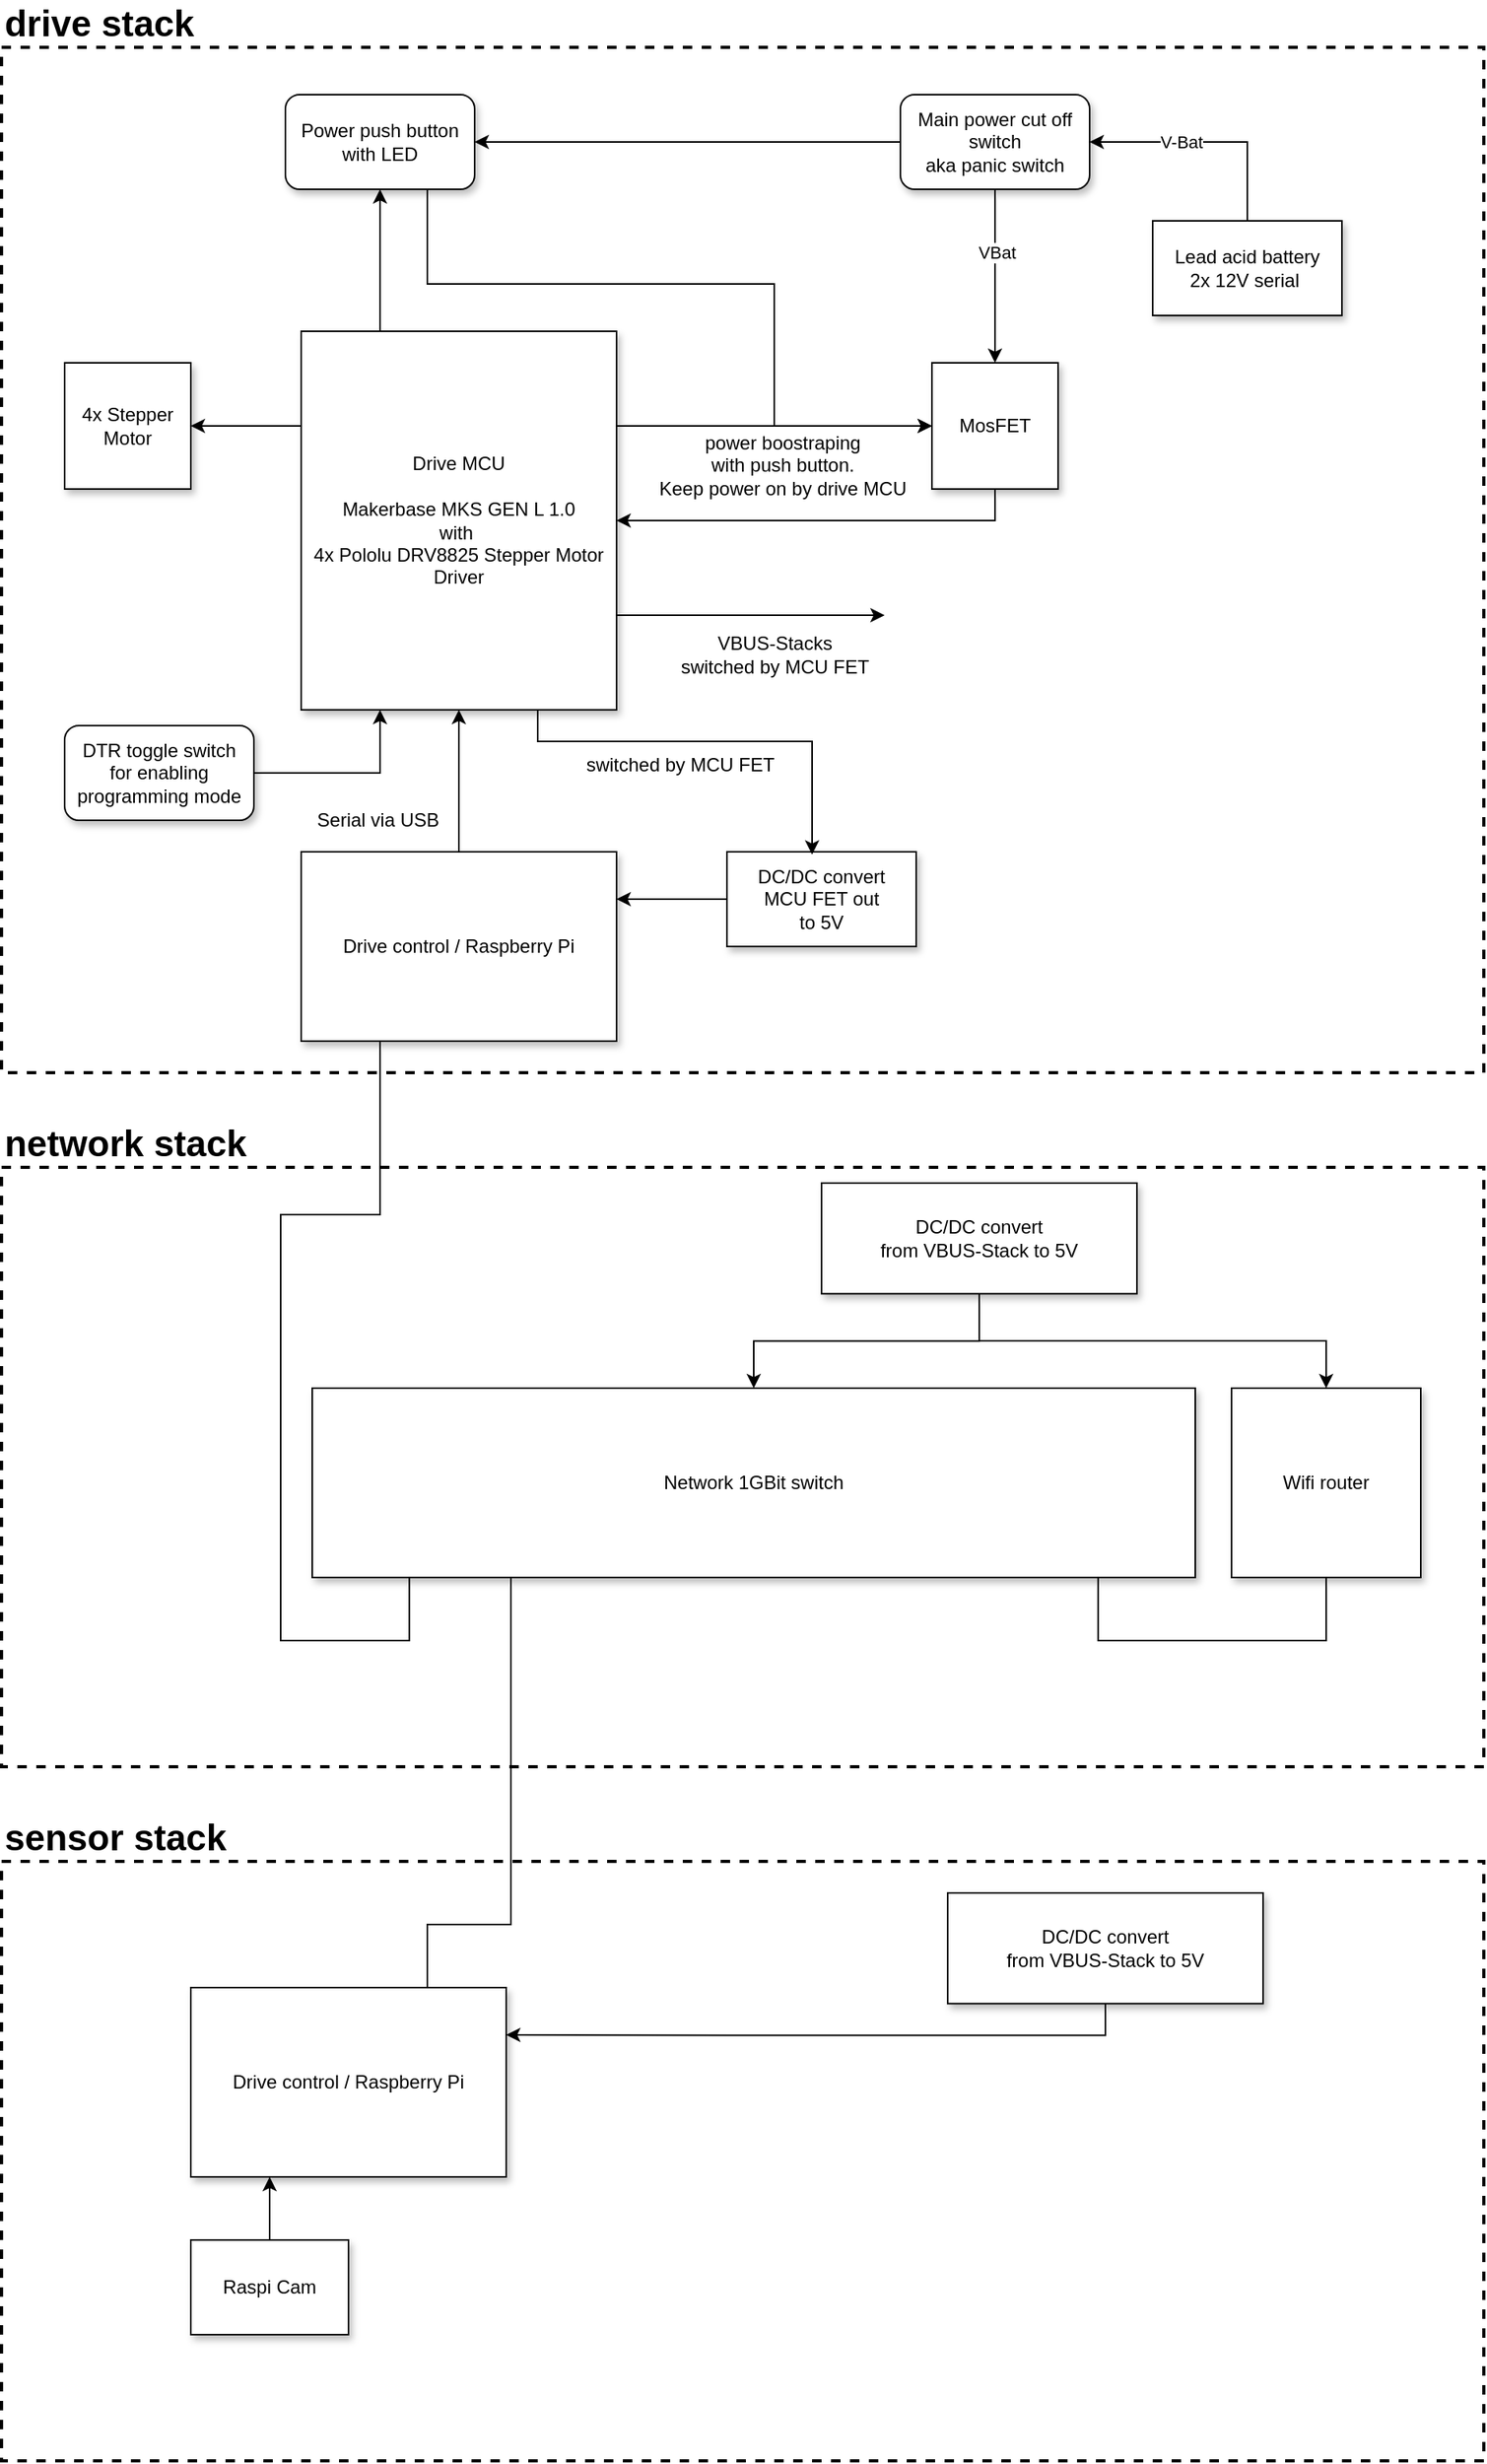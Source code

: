 <mxfile version="17.4.0" type="github">
  <diagram name="Page-1" id="90a13364-a465-7bf4-72fc-28e22215d7a0">
    <mxGraphModel dx="1990" dy="1153" grid="1" gridSize="10" guides="1" tooltips="1" connect="1" arrows="1" fold="1" page="1" pageScale="1.5" pageWidth="1169" pageHeight="826" background="none" math="0" shadow="0">
      <root>
        <mxCell id="0" style=";html=1;" />
        <mxCell id="1" style=";html=1;" parent="0" />
        <mxCell id="trmzSCSJxpemy-L-cy7g-25" value="" style="rounded=0;whiteSpace=wrap;html=1;shadow=0;fillColor=none;dashed=1;strokeWidth=2;connectable=0;allowArrows=0;container=1;dropTarget=1;recursiveResize=0;" parent="1" vertex="1">
          <mxGeometry x="400" y="960" width="940" height="380" as="geometry">
            <mxRectangle x="400" y="960" width="50" height="40" as="alternateBounds" />
          </mxGeometry>
        </mxCell>
        <mxCell id="qs7MlPvDUZvmC6Ha0CBg-1" style="edgeStyle=orthogonalEdgeStyle;rounded=0;orthogonalLoop=1;jettySize=auto;html=1;exitX=0.89;exitY=1;exitDx=0;exitDy=0;exitPerimeter=0;entryX=0.5;entryY=1;entryDx=0;entryDy=0;endArrow=none;endFill=0;" edge="1" parent="trmzSCSJxpemy-L-cy7g-25" source="trmzSCSJxpemy-L-cy7g-78" target="trmzSCSJxpemy-L-cy7g-95">
          <mxGeometry relative="1" as="geometry">
            <Array as="points">
              <mxPoint x="695" y="300" />
              <mxPoint x="840" y="300" />
            </Array>
          </mxGeometry>
        </mxCell>
        <mxCell id="trmzSCSJxpemy-L-cy7g-78" value="Network 1GBit switch" style="rounded=0;whiteSpace=wrap;html=1;shadow=1;points=[[0.11,1,0,0,0],[0.22,1,0,0,0],[0.25,0,0,0,0],[0.33,1,0,0,0],[0.44,1,0,0,0],[0.5,0,0,0,0],[0.56,1,0,0,0],[0.67,1,0,0,0],[0.75,0,0,0,0],[0.78,1,0,0,0],[0.89,1,0,0,0]];" parent="trmzSCSJxpemy-L-cy7g-25" vertex="1">
          <mxGeometry x="197" y="140" width="560" height="120" as="geometry" />
        </mxCell>
        <mxCell id="trmzSCSJxpemy-L-cy7g-83" style="edgeStyle=orthogonalEdgeStyle;rounded=0;orthogonalLoop=1;jettySize=auto;html=1;exitX=0.5;exitY=1;exitDx=0;exitDy=0;entryX=0.5;entryY=0;entryDx=0;entryDy=0;entryPerimeter=0;fontSize=12;" parent="trmzSCSJxpemy-L-cy7g-25" source="trmzSCSJxpemy-L-cy7g-80" target="trmzSCSJxpemy-L-cy7g-78" edge="1">
          <mxGeometry relative="1" as="geometry" />
        </mxCell>
        <mxCell id="trmzSCSJxpemy-L-cy7g-96" style="edgeStyle=orthogonalEdgeStyle;rounded=0;orthogonalLoop=1;jettySize=auto;html=1;exitX=0.5;exitY=1;exitDx=0;exitDy=0;fontSize=12;" parent="trmzSCSJxpemy-L-cy7g-25" source="trmzSCSJxpemy-L-cy7g-80" target="trmzSCSJxpemy-L-cy7g-95" edge="1">
          <mxGeometry relative="1" as="geometry">
            <Array as="points">
              <mxPoint x="620" y="110" />
              <mxPoint x="840" y="110" />
            </Array>
          </mxGeometry>
        </mxCell>
        <mxCell id="trmzSCSJxpemy-L-cy7g-80" value="DC/DC convert &lt;br&gt;from VBUS-Stack to 5V" style="rounded=0;whiteSpace=wrap;html=1;shadow=1;" parent="trmzSCSJxpemy-L-cy7g-25" vertex="1">
          <mxGeometry x="520" y="9.995" width="200" height="70.154" as="geometry" />
        </mxCell>
        <mxCell id="trmzSCSJxpemy-L-cy7g-95" value="Wifi router" style="rounded=0;whiteSpace=wrap;html=1;shadow=1;glass=0;fontSize=12;strokeColor=default;strokeWidth=1;fillColor=default;" parent="trmzSCSJxpemy-L-cy7g-25" vertex="1">
          <mxGeometry x="780" y="140" width="120" height="120" as="geometry" />
        </mxCell>
        <mxCell id="trmzSCSJxpemy-L-cy7g-24" value="drive stack" style="text;html=1;align=left;verticalAlign=middle;resizable=0;points=[];autosize=1;strokeColor=none;fillColor=none;fontStyle=1;fontSize=23;" parent="1" vertex="1">
          <mxGeometry x="400" y="220" width="140" height="30" as="geometry" />
        </mxCell>
        <mxCell id="trmzSCSJxpemy-L-cy7g-26" value="network stack" style="text;html=1;align=left;verticalAlign=middle;resizable=0;points=[];autosize=1;strokeColor=none;fillColor=none;fontStyle=1;fontSize=23;" parent="1" vertex="1">
          <mxGeometry x="400" y="930" width="170" height="30" as="geometry" />
        </mxCell>
        <mxCell id="trmzSCSJxpemy-L-cy7g-53" value="" style="group;container=1;" parent="1" vertex="1" connectable="0">
          <mxGeometry x="400" y="250" width="940" height="650" as="geometry" />
        </mxCell>
        <mxCell id="trmzSCSJxpemy-L-cy7g-23" value="" style="rounded=0;whiteSpace=wrap;html=1;shadow=0;fillColor=none;dashed=1;strokeWidth=2;connectable=0;allowArrows=0;container=1;recursiveResize=0;" parent="trmzSCSJxpemy-L-cy7g-53" vertex="1">
          <mxGeometry width="940" height="650" as="geometry">
            <mxRectangle width="50" height="40" as="alternateBounds" />
          </mxGeometry>
        </mxCell>
        <mxCell id="trmzSCSJxpemy-L-cy7g-54" value="Power push button with LED" style="rounded=1;whiteSpace=wrap;html=1;shadow=1;" parent="trmzSCSJxpemy-L-cy7g-23" vertex="1">
          <mxGeometry x="180" y="30" width="120" height="60" as="geometry" />
        </mxCell>
        <mxCell id="trmzSCSJxpemy-L-cy7g-55" style="edgeStyle=orthogonalEdgeStyle;rounded=0;orthogonalLoop=1;jettySize=auto;html=1;exitX=0.25;exitY=0;exitDx=0;exitDy=0;entryX=0.5;entryY=1;entryDx=0;entryDy=0;" parent="trmzSCSJxpemy-L-cy7g-23" source="trmzSCSJxpemy-L-cy7g-56" target="trmzSCSJxpemy-L-cy7g-54" edge="1">
          <mxGeometry relative="1" as="geometry" />
        </mxCell>
        <mxCell id="trmzSCSJxpemy-L-cy7g-56" value="Drive MCU&lt;br&gt;&lt;br&gt;Makerbase MKS GEN L 1.0&lt;br&gt;with&amp;nbsp;&lt;br&gt;4x Pololu DRV8825 Stepper Motor Driver" style="rounded=0;whiteSpace=wrap;html=1;shadow=1;" parent="trmzSCSJxpemy-L-cy7g-23" vertex="1">
          <mxGeometry x="190" y="180" width="200" height="240" as="geometry" />
        </mxCell>
        <mxCell id="trmzSCSJxpemy-L-cy7g-57" value="4x Stepper Motor" style="whiteSpace=wrap;html=1;aspect=fixed;shadow=1;" parent="trmzSCSJxpemy-L-cy7g-23" vertex="1">
          <mxGeometry x="40" y="200" width="80" height="80" as="geometry" />
        </mxCell>
        <mxCell id="trmzSCSJxpemy-L-cy7g-58" style="edgeStyle=orthogonalEdgeStyle;rounded=0;orthogonalLoop=1;jettySize=auto;html=1;exitX=0;exitY=0.25;exitDx=0;exitDy=0;" parent="trmzSCSJxpemy-L-cy7g-23" source="trmzSCSJxpemy-L-cy7g-56" target="trmzSCSJxpemy-L-cy7g-57" edge="1">
          <mxGeometry relative="1" as="geometry" />
        </mxCell>
        <mxCell id="trmzSCSJxpemy-L-cy7g-59" style="edgeStyle=orthogonalEdgeStyle;rounded=0;orthogonalLoop=1;jettySize=auto;html=1;exitX=0;exitY=0.5;exitDx=0;exitDy=0;entryX=1;entryY=0.5;entryDx=0;entryDy=0;" parent="trmzSCSJxpemy-L-cy7g-23" source="trmzSCSJxpemy-L-cy7g-60" target="trmzSCSJxpemy-L-cy7g-54" edge="1">
          <mxGeometry relative="1" as="geometry" />
        </mxCell>
        <mxCell id="trmzSCSJxpemy-L-cy7g-60" value="Main power cut off switch&lt;br&gt;aka panic switch" style="rounded=1;whiteSpace=wrap;html=1;shadow=1;" parent="trmzSCSJxpemy-L-cy7g-23" vertex="1">
          <mxGeometry x="570" y="30" width="120" height="60" as="geometry" />
        </mxCell>
        <mxCell id="trmzSCSJxpemy-L-cy7g-61" style="edgeStyle=orthogonalEdgeStyle;rounded=0;orthogonalLoop=1;jettySize=auto;html=1;exitX=0.5;exitY=0;exitDx=0;exitDy=0;entryX=1;entryY=0.5;entryDx=0;entryDy=0;" parent="trmzSCSJxpemy-L-cy7g-23" source="trmzSCSJxpemy-L-cy7g-63" target="trmzSCSJxpemy-L-cy7g-60" edge="1">
          <mxGeometry relative="1" as="geometry" />
        </mxCell>
        <mxCell id="trmzSCSJxpemy-L-cy7g-62" value="V-Bat" style="edgeLabel;html=1;align=center;verticalAlign=middle;resizable=0;points=[];" parent="trmzSCSJxpemy-L-cy7g-61" vertex="1" connectable="0">
          <mxGeometry x="-0.227" relative="1" as="geometry">
            <mxPoint x="-34" as="offset" />
          </mxGeometry>
        </mxCell>
        <mxCell id="trmzSCSJxpemy-L-cy7g-63" value="Lead acid battery&lt;br&gt;2x 12V serial&amp;nbsp;" style="rounded=0;whiteSpace=wrap;html=1;shadow=1;" parent="trmzSCSJxpemy-L-cy7g-23" vertex="1">
          <mxGeometry x="730" y="110" width="120" height="60" as="geometry" />
        </mxCell>
        <mxCell id="trmzSCSJxpemy-L-cy7g-64" style="edgeStyle=orthogonalEdgeStyle;rounded=0;orthogonalLoop=1;jettySize=auto;html=1;exitX=0.5;exitY=1;exitDx=0;exitDy=0;fontSize=23;" parent="trmzSCSJxpemy-L-cy7g-23" source="trmzSCSJxpemy-L-cy7g-65" target="trmzSCSJxpemy-L-cy7g-56" edge="1">
          <mxGeometry relative="1" as="geometry">
            <mxPoint x="630" y="350" as="targetPoint" />
            <Array as="points">
              <mxPoint x="630" y="300" />
            </Array>
          </mxGeometry>
        </mxCell>
        <mxCell id="trmzSCSJxpemy-L-cy7g-65" value="MosFET" style="whiteSpace=wrap;html=1;aspect=fixed;shadow=1;" parent="trmzSCSJxpemy-L-cy7g-23" vertex="1">
          <mxGeometry x="590" y="200" width="80" height="80" as="geometry" />
        </mxCell>
        <mxCell id="trmzSCSJxpemy-L-cy7g-66" style="edgeStyle=orthogonalEdgeStyle;rounded=0;orthogonalLoop=1;jettySize=auto;html=1;entryX=0;entryY=0.5;entryDx=0;entryDy=0;exitX=0.75;exitY=1;exitDx=0;exitDy=0;" parent="trmzSCSJxpemy-L-cy7g-23" source="trmzSCSJxpemy-L-cy7g-54" target="trmzSCSJxpemy-L-cy7g-65" edge="1">
          <mxGeometry relative="1" as="geometry">
            <mxPoint x="-90" y="-140" as="sourcePoint" />
            <Array as="points">
              <mxPoint x="270" y="150" />
              <mxPoint x="490" y="150" />
              <mxPoint x="490" y="240" />
            </Array>
          </mxGeometry>
        </mxCell>
        <mxCell id="trmzSCSJxpemy-L-cy7g-67" style="edgeStyle=orthogonalEdgeStyle;rounded=0;orthogonalLoop=1;jettySize=auto;html=1;exitX=1;exitY=0.25;exitDx=0;exitDy=0;entryX=0;entryY=0.5;entryDx=0;entryDy=0;" parent="trmzSCSJxpemy-L-cy7g-23" source="trmzSCSJxpemy-L-cy7g-56" target="trmzSCSJxpemy-L-cy7g-65" edge="1">
          <mxGeometry relative="1" as="geometry" />
        </mxCell>
        <mxCell id="trmzSCSJxpemy-L-cy7g-68" style="edgeStyle=orthogonalEdgeStyle;rounded=0;orthogonalLoop=1;jettySize=auto;html=1;exitX=0.5;exitY=1;exitDx=0;exitDy=0;" parent="trmzSCSJxpemy-L-cy7g-23" source="trmzSCSJxpemy-L-cy7g-60" target="trmzSCSJxpemy-L-cy7g-65" edge="1">
          <mxGeometry relative="1" as="geometry" />
        </mxCell>
        <mxCell id="trmzSCSJxpemy-L-cy7g-69" value="VBat" style="edgeLabel;html=1;align=center;verticalAlign=middle;resizable=0;points=[];" parent="trmzSCSJxpemy-L-cy7g-68" vertex="1" connectable="0">
          <mxGeometry x="-0.273" y="1" relative="1" as="geometry">
            <mxPoint as="offset" />
          </mxGeometry>
        </mxCell>
        <mxCell id="trmzSCSJxpemy-L-cy7g-70" style="edgeStyle=orthogonalEdgeStyle;rounded=0;orthogonalLoop=1;jettySize=auto;html=1;exitX=0.5;exitY=0;exitDx=0;exitDy=0;" parent="trmzSCSJxpemy-L-cy7g-23" source="trmzSCSJxpemy-L-cy7g-71" target="trmzSCSJxpemy-L-cy7g-56" edge="1">
          <mxGeometry relative="1" as="geometry">
            <Array as="points">
              <mxPoint x="290" y="490" />
              <mxPoint x="290" y="490" />
            </Array>
          </mxGeometry>
        </mxCell>
        <mxCell id="trmzSCSJxpemy-L-cy7g-71" value="Drive control / Raspberry Pi" style="rounded=0;whiteSpace=wrap;html=1;shadow=1;" parent="trmzSCSJxpemy-L-cy7g-23" vertex="1">
          <mxGeometry x="190" y="510" width="200" height="120" as="geometry" />
        </mxCell>
        <mxCell id="trmzSCSJxpemy-L-cy7g-73" value="power boostraping &lt;br&gt;with push button.&lt;br&gt;Keep power on by drive MCU" style="text;html=1;align=center;verticalAlign=middle;resizable=0;points=[];autosize=1;strokeColor=none;fillColor=none;" parent="trmzSCSJxpemy-L-cy7g-23" vertex="1">
          <mxGeometry x="410" y="240" width="170" height="50" as="geometry" />
        </mxCell>
        <mxCell id="trmzSCSJxpemy-L-cy7g-74" style="edgeStyle=orthogonalEdgeStyle;rounded=0;orthogonalLoop=1;jettySize=auto;html=1;exitX=1;exitY=0.5;exitDx=0;exitDy=0;entryX=0.25;entryY=1;entryDx=0;entryDy=0;" parent="trmzSCSJxpemy-L-cy7g-23" source="trmzSCSJxpemy-L-cy7g-75" target="trmzSCSJxpemy-L-cy7g-56" edge="1">
          <mxGeometry relative="1" as="geometry" />
        </mxCell>
        <mxCell id="trmzSCSJxpemy-L-cy7g-75" value="DTR toggle switch&lt;br&gt;for enabling programming mode" style="rounded=1;whiteSpace=wrap;html=1;shadow=1;" parent="trmzSCSJxpemy-L-cy7g-23" vertex="1">
          <mxGeometry x="40" y="430" width="120" height="60" as="geometry" />
        </mxCell>
        <mxCell id="X_bJVh7z9mSjw5fobOmi-4" style="edgeStyle=orthogonalEdgeStyle;rounded=0;orthogonalLoop=1;jettySize=auto;html=1;exitX=0;exitY=0.5;exitDx=0;exitDy=0;entryX=1;entryY=0.25;entryDx=0;entryDy=0;" parent="trmzSCSJxpemy-L-cy7g-23" source="X_bJVh7z9mSjw5fobOmi-3" target="trmzSCSJxpemy-L-cy7g-71" edge="1">
          <mxGeometry relative="1" as="geometry" />
        </mxCell>
        <mxCell id="X_bJVh7z9mSjw5fobOmi-3" value="DC/DC convert &lt;br&gt;&lt;div&gt;MCU FET out &lt;br&gt;&lt;/div&gt;&lt;div&gt;to 5V&lt;/div&gt;" style="rounded=0;whiteSpace=wrap;html=1;shadow=1;" parent="trmzSCSJxpemy-L-cy7g-23" vertex="1">
          <mxGeometry x="460" y="510" width="120" height="60" as="geometry" />
        </mxCell>
        <mxCell id="X_bJVh7z9mSjw5fobOmi-2" style="edgeStyle=orthogonalEdgeStyle;rounded=0;orthogonalLoop=1;jettySize=auto;html=1;exitX=0.75;exitY=1;exitDx=0;exitDy=0;entryX=0.45;entryY=0.029;entryDx=0;entryDy=0;entryPerimeter=0;" parent="trmzSCSJxpemy-L-cy7g-23" source="trmzSCSJxpemy-L-cy7g-56" target="X_bJVh7z9mSjw5fobOmi-3" edge="1">
          <mxGeometry relative="1" as="geometry">
            <mxPoint x="520" y="490" as="targetPoint" />
            <Array as="points">
              <mxPoint x="340" y="440" />
              <mxPoint x="514" y="440" />
            </Array>
          </mxGeometry>
        </mxCell>
        <mxCell id="X_bJVh7z9mSjw5fobOmi-6" value="&lt;div&gt;VBUS-Stacks&lt;/div&gt;&lt;div&gt;switched by MCU FET&lt;br&gt;&lt;/div&gt;" style="text;html=1;align=center;verticalAlign=middle;resizable=0;points=[];autosize=1;strokeColor=none;fillColor=none;" parent="trmzSCSJxpemy-L-cy7g-23" vertex="1">
          <mxGeometry x="425" y="370" width="130" height="30" as="geometry" />
        </mxCell>
        <mxCell id="X_bJVh7z9mSjw5fobOmi-7" value="&lt;div&gt;switched by MCU FET&lt;br&gt;&lt;/div&gt;" style="text;html=1;align=center;verticalAlign=middle;resizable=0;points=[];autosize=1;strokeColor=none;fillColor=none;" parent="trmzSCSJxpemy-L-cy7g-23" vertex="1">
          <mxGeometry x="365" y="445" width="130" height="20" as="geometry" />
        </mxCell>
        <mxCell id="trmzSCSJxpemy-L-cy7g-72" value="Serial via USB&amp;nbsp;" style="text;html=1;align=center;verticalAlign=middle;resizable=0;points=[];autosize=1;strokeColor=none;fillColor=none;" parent="trmzSCSJxpemy-L-cy7g-53" vertex="1">
          <mxGeometry x="190" y="480" width="100" height="20" as="geometry" />
        </mxCell>
        <mxCell id="trmzSCSJxpemy-L-cy7g-84" value="" style="rounded=0;whiteSpace=wrap;html=1;shadow=0;fillColor=none;dashed=1;strokeWidth=2;connectable=0;allowArrows=0;container=1;dropTarget=1;recursiveResize=0;" parent="1" vertex="1">
          <mxGeometry x="400" y="1400" width="940" height="380" as="geometry">
            <mxRectangle x="400" y="960" width="50" height="40" as="alternateBounds" />
          </mxGeometry>
        </mxCell>
        <mxCell id="trmzSCSJxpemy-L-cy7g-86" style="edgeStyle=orthogonalEdgeStyle;rounded=0;orthogonalLoop=1;jettySize=auto;html=1;exitX=0.5;exitY=1;exitDx=0;exitDy=0;entryX=1;entryY=0.25;entryDx=0;entryDy=0;fontSize=12;" parent="trmzSCSJxpemy-L-cy7g-84" source="trmzSCSJxpemy-L-cy7g-87" target="trmzSCSJxpemy-L-cy7g-89" edge="1">
          <mxGeometry relative="1" as="geometry">
            <mxPoint x="700" y="120" as="targetPoint" />
          </mxGeometry>
        </mxCell>
        <mxCell id="trmzSCSJxpemy-L-cy7g-87" value="DC/DC convert &lt;br&gt;from VBUS-Stack to 5V" style="rounded=0;whiteSpace=wrap;html=1;shadow=1;" parent="trmzSCSJxpemy-L-cy7g-84" vertex="1">
          <mxGeometry x="600" y="19.995" width="200" height="70.154" as="geometry" />
        </mxCell>
        <mxCell id="trmzSCSJxpemy-L-cy7g-89" value="Drive control / Raspberry Pi" style="rounded=0;whiteSpace=wrap;html=1;shadow=1;" parent="trmzSCSJxpemy-L-cy7g-84" vertex="1">
          <mxGeometry x="120" y="80" width="200" height="120" as="geometry" />
        </mxCell>
        <mxCell id="trmzSCSJxpemy-L-cy7g-93" style="edgeStyle=orthogonalEdgeStyle;rounded=0;orthogonalLoop=1;jettySize=auto;html=1;exitX=0.5;exitY=0;exitDx=0;exitDy=0;entryX=0.25;entryY=1;entryDx=0;entryDy=0;fontSize=12;" parent="trmzSCSJxpemy-L-cy7g-84" source="trmzSCSJxpemy-L-cy7g-92" target="trmzSCSJxpemy-L-cy7g-89" edge="1">
          <mxGeometry relative="1" as="geometry" />
        </mxCell>
        <mxCell id="trmzSCSJxpemy-L-cy7g-92" value="Raspi Cam" style="rounded=0;whiteSpace=wrap;html=1;shadow=1;fontSize=12;strokeWidth=1;fillColor=default;strokeColor=default;glass=0;" parent="trmzSCSJxpemy-L-cy7g-84" vertex="1">
          <mxGeometry x="120" y="240" width="100" height="60" as="geometry" />
        </mxCell>
        <mxCell id="trmzSCSJxpemy-L-cy7g-88" value="sensor stack" style="text;html=1;align=left;verticalAlign=middle;resizable=0;points=[];autosize=1;strokeColor=none;fillColor=none;fontStyle=1;fontSize=23;" parent="1" vertex="1">
          <mxGeometry x="400" y="1370" width="160" height="30" as="geometry" />
        </mxCell>
        <mxCell id="trmzSCSJxpemy-L-cy7g-90" style="edgeStyle=orthogonalEdgeStyle;rounded=0;orthogonalLoop=1;jettySize=auto;html=1;exitX=0.22;exitY=1;exitDx=0;exitDy=0;exitPerimeter=0;entryX=0.75;entryY=0;entryDx=0;entryDy=0;fontSize=12;endArrow=none;endFill=0;" parent="1" source="trmzSCSJxpemy-L-cy7g-78" target="trmzSCSJxpemy-L-cy7g-89" edge="1">
          <mxGeometry relative="1" as="geometry">
            <Array as="points">
              <mxPoint x="723" y="1440" />
              <mxPoint x="670" y="1440" />
            </Array>
          </mxGeometry>
        </mxCell>
        <mxCell id="trmzSCSJxpemy-L-cy7g-97" style="edgeStyle=orthogonalEdgeStyle;rounded=0;orthogonalLoop=1;jettySize=auto;html=1;exitX=0.25;exitY=1;exitDx=0;exitDy=0;entryX=0.11;entryY=1;entryDx=0;entryDy=0;entryPerimeter=0;fontSize=12;endArrow=none;endFill=0;" parent="1" source="trmzSCSJxpemy-L-cy7g-71" target="trmzSCSJxpemy-L-cy7g-78" edge="1">
          <mxGeometry relative="1" as="geometry">
            <Array as="points">
              <mxPoint x="640" y="990" />
              <mxPoint x="577" y="990" />
              <mxPoint x="577" y="1260" />
              <mxPoint x="659" y="1260" />
            </Array>
          </mxGeometry>
        </mxCell>
        <mxCell id="X_bJVh7z9mSjw5fobOmi-5" style="edgeStyle=orthogonalEdgeStyle;rounded=0;orthogonalLoop=1;jettySize=auto;html=1;exitX=1;exitY=0.75;exitDx=0;exitDy=0;" parent="1" source="trmzSCSJxpemy-L-cy7g-56" edge="1">
          <mxGeometry relative="1" as="geometry">
            <mxPoint x="960" y="610" as="targetPoint" />
          </mxGeometry>
        </mxCell>
      </root>
    </mxGraphModel>
  </diagram>
</mxfile>
